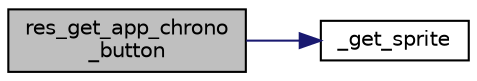 digraph "res_get_app_chrono_button"
{
 // LATEX_PDF_SIZE
  bgcolor="transparent";
  edge [fontname="Helvetica",fontsize="10",labelfontname="Helvetica",labelfontsize="10"];
  node [fontname="Helvetica",fontsize="10",shape=record];
  rankdir="LR";
  Node1 [label="res_get_app_chrono\l_button",height=0.2,width=0.4,color="black", fillcolor="grey75", style="filled", fontcolor="black",tooltip=" "];
  Node1 -> Node2 [color="midnightblue",fontsize="10",style="solid",fontname="Helvetica"];
  Node2 [label="_get_sprite",height=0.2,width=0.4,color="black",URL="$resources_8c.html#a4447ecf8797c247da834a46d05641169",tooltip="Returns a reference to the index in the given resource."];
}

